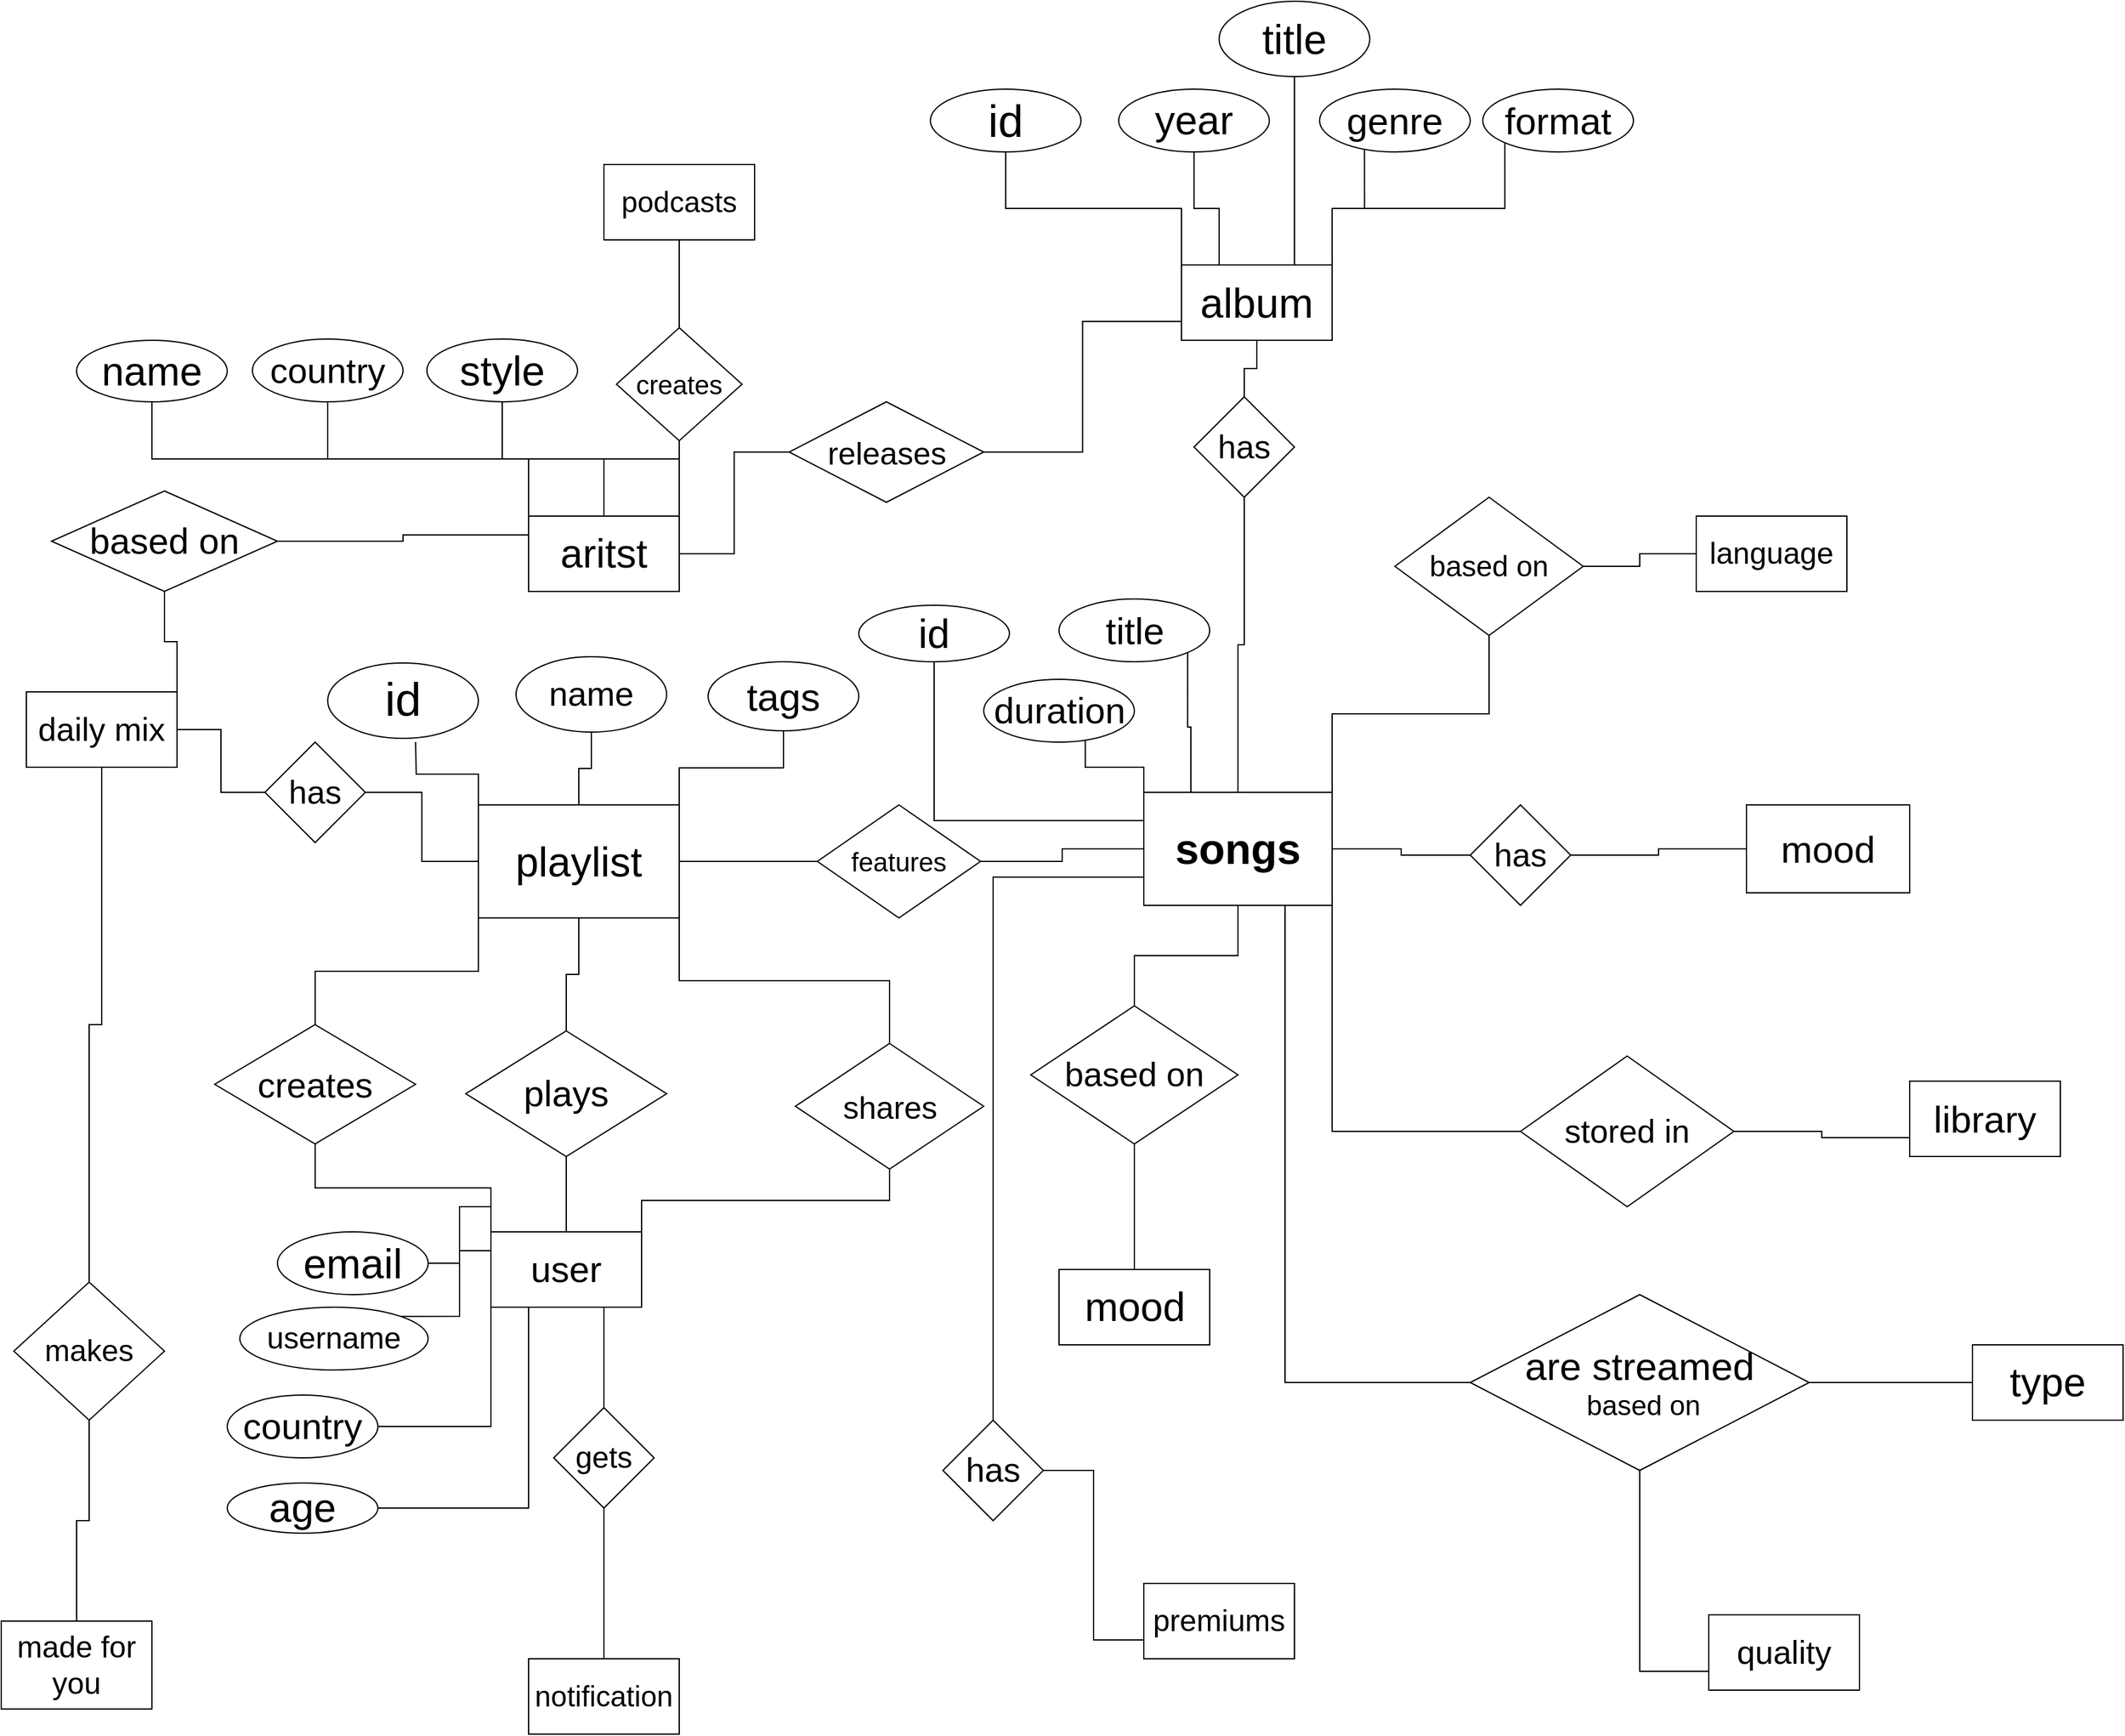 <mxfile version="13.9.2" type="github">
  <diagram id="R2lEEEUBdFMjLlhIrx00" name="Page-1">
    <mxGraphModel dx="2480" dy="1480" grid="1" gridSize="10" guides="1" tooltips="1" connect="1" arrows="1" fold="1" page="1" pageScale="1" pageWidth="6000" pageHeight="4000" math="0" shadow="0" extFonts="Permanent Marker^https://fonts.googleapis.com/css?family=Permanent+Marker">
      <root>
        <mxCell id="0" />
        <mxCell id="1" parent="0" />
        <mxCell id="SyLdga9zzhKKT4LGNAI1-30" style="edgeStyle=orthogonalEdgeStyle;rounded=0;orthogonalLoop=1;jettySize=auto;html=1;exitX=0.5;exitY=1;exitDx=0;exitDy=0;startArrow=none;startFill=0;endArrow=none;endFill=0;" parent="1" source="SyLdga9zzhKKT4LGNAI1-2" target="SyLdga9zzhKKT4LGNAI1-29" edge="1">
          <mxGeometry relative="1" as="geometry" />
        </mxCell>
        <mxCell id="4Y3qUlOxQgTK4bfvegNu-29" style="edgeStyle=orthogonalEdgeStyle;rounded=0;orthogonalLoop=1;jettySize=auto;html=1;exitX=0;exitY=0;exitDx=0;exitDy=0;entryX=0.5;entryY=1;entryDx=0;entryDy=0;endArrow=none;endFill=0;" edge="1" parent="1" source="SyLdga9zzhKKT4LGNAI1-2" target="4Y3qUlOxQgTK4bfvegNu-27">
          <mxGeometry relative="1" as="geometry" />
        </mxCell>
        <mxCell id="4Y3qUlOxQgTK4bfvegNu-30" style="edgeStyle=orthogonalEdgeStyle;rounded=0;orthogonalLoop=1;jettySize=auto;html=1;exitX=0.25;exitY=0;exitDx=0;exitDy=0;entryX=0.5;entryY=1;entryDx=0;entryDy=0;endArrow=none;endFill=0;" edge="1" parent="1" source="SyLdga9zzhKKT4LGNAI1-2" target="4Y3qUlOxQgTK4bfvegNu-26">
          <mxGeometry relative="1" as="geometry" />
        </mxCell>
        <mxCell id="4Y3qUlOxQgTK4bfvegNu-32" style="edgeStyle=orthogonalEdgeStyle;rounded=0;orthogonalLoop=1;jettySize=auto;html=1;exitX=0.75;exitY=0;exitDx=0;exitDy=0;entryX=0.5;entryY=1;entryDx=0;entryDy=0;endArrow=none;endFill=0;" edge="1" parent="1" source="SyLdga9zzhKKT4LGNAI1-2" target="4Y3qUlOxQgTK4bfvegNu-23">
          <mxGeometry relative="1" as="geometry" />
        </mxCell>
        <mxCell id="4Y3qUlOxQgTK4bfvegNu-33" style="edgeStyle=orthogonalEdgeStyle;rounded=0;orthogonalLoop=1;jettySize=auto;html=1;exitX=1;exitY=0;exitDx=0;exitDy=0;entryX=0.298;entryY=0.886;entryDx=0;entryDy=0;entryPerimeter=0;endArrow=none;endFill=0;" edge="1" parent="1" source="SyLdga9zzhKKT4LGNAI1-2" target="4Y3qUlOxQgTK4bfvegNu-25">
          <mxGeometry relative="1" as="geometry" />
        </mxCell>
        <mxCell id="4Y3qUlOxQgTK4bfvegNu-34" style="edgeStyle=orthogonalEdgeStyle;rounded=0;orthogonalLoop=1;jettySize=auto;html=1;exitX=1;exitY=0;exitDx=0;exitDy=0;entryX=0;entryY=1;entryDx=0;entryDy=0;endArrow=none;endFill=0;" edge="1" parent="1" source="SyLdga9zzhKKT4LGNAI1-2" target="4Y3qUlOxQgTK4bfvegNu-24">
          <mxGeometry relative="1" as="geometry" />
        </mxCell>
        <mxCell id="SyLdga9zzhKKT4LGNAI1-2" value="&lt;font style=&quot;font-size: 33px&quot;&gt;album&lt;/font&gt;" style="rounded=0;whiteSpace=wrap;html=1;" parent="1" vertex="1">
          <mxGeometry x="1060" y="230" width="120" height="60" as="geometry" />
        </mxCell>
        <mxCell id="SyLdga9zzhKKT4LGNAI1-42" style="edgeStyle=orthogonalEdgeStyle;rounded=0;orthogonalLoop=1;jettySize=auto;html=1;exitX=1;exitY=0;exitDx=0;exitDy=0;startArrow=none;startFill=0;endArrow=none;endFill=0;" parent="1" source="SyLdga9zzhKKT4LGNAI1-3" target="SyLdga9zzhKKT4LGNAI1-41" edge="1">
          <mxGeometry relative="1" as="geometry" />
        </mxCell>
        <mxCell id="SyLdga9zzhKKT4LGNAI1-3" value="&lt;font style=&quot;font-size: 26px&quot;&gt;daily mix&lt;br&gt;&lt;/font&gt;" style="rounded=0;whiteSpace=wrap;html=1;" parent="1" vertex="1">
          <mxGeometry x="140" y="570" width="120" height="60" as="geometry" />
        </mxCell>
        <mxCell id="SyLdga9zzhKKT4LGNAI1-50" style="edgeStyle=orthogonalEdgeStyle;rounded=0;orthogonalLoop=1;jettySize=auto;html=1;exitX=0.5;exitY=0;exitDx=0;exitDy=0;entryX=0.5;entryY=1;entryDx=0;entryDy=0;startArrow=none;startFill=0;endArrow=none;endFill=0;" parent="1" source="SyLdga9zzhKKT4LGNAI1-4" target="SyLdga9zzhKKT4LGNAI1-48" edge="1">
          <mxGeometry relative="1" as="geometry" />
        </mxCell>
        <mxCell id="SyLdga9zzhKKT4LGNAI1-51" style="edgeStyle=orthogonalEdgeStyle;rounded=0;orthogonalLoop=1;jettySize=auto;html=1;exitX=0;exitY=0;exitDx=0;exitDy=0;entryX=0.5;entryY=1;entryDx=0;entryDy=0;startArrow=none;startFill=0;endArrow=none;endFill=0;" parent="1" source="SyLdga9zzhKKT4LGNAI1-4" target="SyLdga9zzhKKT4LGNAI1-47" edge="1">
          <mxGeometry relative="1" as="geometry" />
        </mxCell>
        <mxCell id="SyLdga9zzhKKT4LGNAI1-52" style="edgeStyle=orthogonalEdgeStyle;rounded=0;orthogonalLoop=1;jettySize=auto;html=1;exitX=1;exitY=0;exitDx=0;exitDy=0;startArrow=none;startFill=0;endArrow=none;endFill=0;" parent="1" source="SyLdga9zzhKKT4LGNAI1-4" target="SyLdga9zzhKKT4LGNAI1-49" edge="1">
          <mxGeometry relative="1" as="geometry" />
        </mxCell>
        <mxCell id="SyLdga9zzhKKT4LGNAI1-72" style="edgeStyle=orthogonalEdgeStyle;rounded=0;orthogonalLoop=1;jettySize=auto;html=1;exitX=0.75;exitY=1;exitDx=0;exitDy=0;entryX=0.5;entryY=0;entryDx=0;entryDy=0;startArrow=none;startFill=0;endArrow=none;endFill=0;" parent="1" source="SyLdga9zzhKKT4LGNAI1-4" target="SyLdga9zzhKKT4LGNAI1-71" edge="1">
          <mxGeometry relative="1" as="geometry" />
        </mxCell>
        <mxCell id="4Y3qUlOxQgTK4bfvegNu-2" style="edgeStyle=orthogonalEdgeStyle;rounded=0;orthogonalLoop=1;jettySize=auto;html=1;exitX=0;exitY=0;exitDx=0;exitDy=0;entryX=1;entryY=0.5;entryDx=0;entryDy=0;endArrow=none;endFill=0;" edge="1" parent="1" source="SyLdga9zzhKKT4LGNAI1-4" target="4Y3qUlOxQgTK4bfvegNu-1">
          <mxGeometry relative="1" as="geometry" />
        </mxCell>
        <mxCell id="4Y3qUlOxQgTK4bfvegNu-4" style="edgeStyle=orthogonalEdgeStyle;rounded=0;orthogonalLoop=1;jettySize=auto;html=1;exitX=0;exitY=0.25;exitDx=0;exitDy=0;entryX=1;entryY=0;entryDx=0;entryDy=0;endArrow=none;endFill=0;" edge="1" parent="1" source="SyLdga9zzhKKT4LGNAI1-4" target="4Y3qUlOxQgTK4bfvegNu-3">
          <mxGeometry relative="1" as="geometry" />
        </mxCell>
        <mxCell id="4Y3qUlOxQgTK4bfvegNu-6" style="edgeStyle=orthogonalEdgeStyle;rounded=0;orthogonalLoop=1;jettySize=auto;html=1;exitX=0;exitY=1;exitDx=0;exitDy=0;entryX=1;entryY=0.5;entryDx=0;entryDy=0;endArrow=none;endFill=0;" edge="1" parent="1" source="SyLdga9zzhKKT4LGNAI1-4" target="4Y3qUlOxQgTK4bfvegNu-5">
          <mxGeometry relative="1" as="geometry" />
        </mxCell>
        <mxCell id="4Y3qUlOxQgTK4bfvegNu-8" style="edgeStyle=orthogonalEdgeStyle;rounded=0;orthogonalLoop=1;jettySize=auto;html=1;exitX=0.25;exitY=1;exitDx=0;exitDy=0;entryX=1;entryY=0.5;entryDx=0;entryDy=0;endArrow=none;endFill=0;" edge="1" parent="1" source="SyLdga9zzhKKT4LGNAI1-4" target="4Y3qUlOxQgTK4bfvegNu-7">
          <mxGeometry relative="1" as="geometry" />
        </mxCell>
        <mxCell id="SyLdga9zzhKKT4LGNAI1-4" value="&lt;font style=&quot;font-size: 29px&quot;&gt;user&lt;/font&gt;" style="rounded=0;whiteSpace=wrap;html=1;" parent="1" vertex="1">
          <mxGeometry x="510" y="1000" width="120" height="60" as="geometry" />
        </mxCell>
        <mxCell id="SyLdga9zzhKKT4LGNAI1-5" value="&lt;font style=&quot;font-size: 26px&quot;&gt;quality&lt;/font&gt;" style="rounded=0;whiteSpace=wrap;html=1;" parent="1" vertex="1">
          <mxGeometry x="1480" y="1305" width="120" height="60" as="geometry" />
        </mxCell>
        <mxCell id="SyLdga9zzhKKT4LGNAI1-6" value="&lt;font style=&quot;font-size: 24px&quot;&gt;premiums&lt;/font&gt;" style="rounded=0;whiteSpace=wrap;html=1;" parent="1" vertex="1">
          <mxGeometry x="1030" y="1280" width="120" height="60" as="geometry" />
        </mxCell>
        <mxCell id="4Y3qUlOxQgTK4bfvegNu-44" style="edgeStyle=orthogonalEdgeStyle;rounded=0;orthogonalLoop=1;jettySize=auto;html=1;exitX=0.5;exitY=0;exitDx=0;exitDy=0;entryX=0.5;entryY=1;entryDx=0;entryDy=0;endArrow=none;endFill=0;" edge="1" parent="1" source="SyLdga9zzhKKT4LGNAI1-7" target="SyLdga9zzhKKT4LGNAI1-44">
          <mxGeometry relative="1" as="geometry" />
        </mxCell>
        <mxCell id="SyLdga9zzhKKT4LGNAI1-7" value="&lt;font style=&quot;font-size: 24px&quot;&gt;made for you&lt;br&gt;&lt;/font&gt;" style="rounded=0;whiteSpace=wrap;html=1;" parent="1" vertex="1">
          <mxGeometry x="120" y="1310" width="120" height="70" as="geometry" />
        </mxCell>
        <mxCell id="SyLdga9zzhKKT4LGNAI1-8" value="&lt;font style=&quot;font-size: 30px&quot;&gt;library&lt;/font&gt;" style="rounded=0;whiteSpace=wrap;html=1;" parent="1" vertex="1">
          <mxGeometry x="1640" y="880" width="120" height="60" as="geometry" />
        </mxCell>
        <mxCell id="SyLdga9zzhKKT4LGNAI1-9" value="&lt;font style=&quot;font-size: 32px&quot;&gt;mood&lt;/font&gt;" style="rounded=0;whiteSpace=wrap;html=1;" parent="1" vertex="1">
          <mxGeometry x="962.5" y="1030" width="120" height="60" as="geometry" />
        </mxCell>
        <mxCell id="SyLdga9zzhKKT4LGNAI1-20" style="edgeStyle=orthogonalEdgeStyle;rounded=0;orthogonalLoop=1;jettySize=auto;html=1;exitX=1;exitY=0.5;exitDx=0;exitDy=0;entryX=0;entryY=0.5;entryDx=0;entryDy=0;startArrow=none;startFill=0;endArrow=none;endFill=0;" parent="1" source="SyLdga9zzhKKT4LGNAI1-10" target="SyLdga9zzhKKT4LGNAI1-19" edge="1">
          <mxGeometry relative="1" as="geometry" />
        </mxCell>
        <mxCell id="SyLdga9zzhKKT4LGNAI1-23" style="edgeStyle=orthogonalEdgeStyle;rounded=0;orthogonalLoop=1;jettySize=auto;html=1;exitX=0;exitY=0.5;exitDx=0;exitDy=0;entryX=1;entryY=0.5;entryDx=0;entryDy=0;startArrow=none;startFill=0;endArrow=none;endFill=0;" parent="1" source="SyLdga9zzhKKT4LGNAI1-10" target="SyLdga9zzhKKT4LGNAI1-22" edge="1">
          <mxGeometry relative="1" as="geometry" />
        </mxCell>
        <mxCell id="SyLdga9zzhKKT4LGNAI1-34" style="edgeStyle=orthogonalEdgeStyle;rounded=0;orthogonalLoop=1;jettySize=auto;html=1;exitX=0.5;exitY=1;exitDx=0;exitDy=0;entryX=0.5;entryY=0;entryDx=0;entryDy=0;startArrow=none;startFill=0;endArrow=none;endFill=0;" parent="1" source="SyLdga9zzhKKT4LGNAI1-10" target="SyLdga9zzhKKT4LGNAI1-32" edge="1">
          <mxGeometry relative="1" as="geometry" />
        </mxCell>
        <mxCell id="SyLdga9zzhKKT4LGNAI1-58" style="edgeStyle=orthogonalEdgeStyle;rounded=0;orthogonalLoop=1;jettySize=auto;html=1;exitX=1;exitY=0;exitDx=0;exitDy=0;entryX=0.5;entryY=1;entryDx=0;entryDy=0;startArrow=none;startFill=0;endArrow=none;endFill=0;" parent="1" source="SyLdga9zzhKKT4LGNAI1-10" target="SyLdga9zzhKKT4LGNAI1-57" edge="1">
          <mxGeometry relative="1" as="geometry" />
        </mxCell>
        <mxCell id="SyLdga9zzhKKT4LGNAI1-62" style="edgeStyle=orthogonalEdgeStyle;rounded=0;orthogonalLoop=1;jettySize=auto;html=1;exitX=1;exitY=1;exitDx=0;exitDy=0;entryX=0;entryY=0.5;entryDx=0;entryDy=0;startArrow=none;startFill=0;endArrow=none;endFill=0;" parent="1" source="SyLdga9zzhKKT4LGNAI1-10" target="SyLdga9zzhKKT4LGNAI1-60" edge="1">
          <mxGeometry relative="1" as="geometry" />
        </mxCell>
        <mxCell id="SyLdga9zzhKKT4LGNAI1-66" style="edgeStyle=orthogonalEdgeStyle;rounded=0;orthogonalLoop=1;jettySize=auto;html=1;exitX=0;exitY=0.75;exitDx=0;exitDy=0;entryX=0.5;entryY=0;entryDx=0;entryDy=0;startArrow=none;startFill=0;endArrow=none;endFill=0;" parent="1" source="SyLdga9zzhKKT4LGNAI1-10" target="SyLdga9zzhKKT4LGNAI1-65" edge="1">
          <mxGeometry relative="1" as="geometry" />
        </mxCell>
        <mxCell id="SyLdga9zzhKKT4LGNAI1-69" style="edgeStyle=orthogonalEdgeStyle;rounded=0;orthogonalLoop=1;jettySize=auto;html=1;exitX=0.75;exitY=1;exitDx=0;exitDy=0;entryX=0;entryY=0.5;entryDx=0;entryDy=0;startArrow=none;startFill=0;endArrow=none;endFill=0;" parent="1" source="SyLdga9zzhKKT4LGNAI1-10" target="SyLdga9zzhKKT4LGNAI1-68" edge="1">
          <mxGeometry relative="1" as="geometry" />
        </mxCell>
        <mxCell id="4Y3qUlOxQgTK4bfvegNu-40" style="edgeStyle=orthogonalEdgeStyle;rounded=0;orthogonalLoop=1;jettySize=auto;html=1;exitX=0;exitY=0.25;exitDx=0;exitDy=0;entryX=0.5;entryY=1;entryDx=0;entryDy=0;endArrow=none;endFill=0;" edge="1" parent="1" source="SyLdga9zzhKKT4LGNAI1-10" target="4Y3qUlOxQgTK4bfvegNu-37">
          <mxGeometry relative="1" as="geometry" />
        </mxCell>
        <mxCell id="4Y3qUlOxQgTK4bfvegNu-41" style="edgeStyle=orthogonalEdgeStyle;rounded=0;orthogonalLoop=1;jettySize=auto;html=1;exitX=0;exitY=0;exitDx=0;exitDy=0;entryX=0.674;entryY=0.914;entryDx=0;entryDy=0;entryPerimeter=0;endArrow=none;endFill=0;" edge="1" parent="1" source="SyLdga9zzhKKT4LGNAI1-10" target="4Y3qUlOxQgTK4bfvegNu-38">
          <mxGeometry relative="1" as="geometry" />
        </mxCell>
        <mxCell id="4Y3qUlOxQgTK4bfvegNu-42" style="edgeStyle=orthogonalEdgeStyle;rounded=0;orthogonalLoop=1;jettySize=auto;html=1;exitX=0.25;exitY=0;exitDx=0;exitDy=0;entryX=1;entryY=1;entryDx=0;entryDy=0;endArrow=none;endFill=0;" edge="1" parent="1" source="SyLdga9zzhKKT4LGNAI1-10" target="4Y3qUlOxQgTK4bfvegNu-39">
          <mxGeometry relative="1" as="geometry" />
        </mxCell>
        <mxCell id="SyLdga9zzhKKT4LGNAI1-10" value="&lt;b&gt;&lt;font style=&quot;font-size: 34px&quot;&gt;songs&lt;/font&gt;&lt;/b&gt;" style="rounded=0;whiteSpace=wrap;html=1;" parent="1" vertex="1">
          <mxGeometry x="1030" y="650" width="150" height="90" as="geometry" />
        </mxCell>
        <mxCell id="SyLdga9zzhKKT4LGNAI1-11" value="&lt;font style=&quot;font-size: 30px&quot;&gt;mood&lt;/font&gt;" style="rounded=0;whiteSpace=wrap;html=1;" parent="1" vertex="1">
          <mxGeometry x="1510" y="660" width="130" height="70" as="geometry" />
        </mxCell>
        <mxCell id="SyLdga9zzhKKT4LGNAI1-39" style="edgeStyle=orthogonalEdgeStyle;rounded=0;orthogonalLoop=1;jettySize=auto;html=1;exitX=0;exitY=0.5;exitDx=0;exitDy=0;startArrow=none;startFill=0;endArrow=none;endFill=0;" parent="1" source="SyLdga9zzhKKT4LGNAI1-12" target="SyLdga9zzhKKT4LGNAI1-38" edge="1">
          <mxGeometry relative="1" as="geometry" />
        </mxCell>
        <mxCell id="4Y3qUlOxQgTK4bfvegNu-13" style="edgeStyle=orthogonalEdgeStyle;rounded=0;orthogonalLoop=1;jettySize=auto;html=1;exitX=1;exitY=0;exitDx=0;exitDy=0;entryX=0.5;entryY=1;entryDx=0;entryDy=0;endArrow=none;endFill=0;" edge="1" parent="1" source="SyLdga9zzhKKT4LGNAI1-12" target="4Y3qUlOxQgTK4bfvegNu-11">
          <mxGeometry relative="1" as="geometry" />
        </mxCell>
        <mxCell id="4Y3qUlOxQgTK4bfvegNu-14" style="edgeStyle=orthogonalEdgeStyle;rounded=0;orthogonalLoop=1;jettySize=auto;html=1;exitX=0.5;exitY=0;exitDx=0;exitDy=0;entryX=0.5;entryY=1;entryDx=0;entryDy=0;endArrow=none;endFill=0;" edge="1" parent="1" source="SyLdga9zzhKKT4LGNAI1-12" target="4Y3qUlOxQgTK4bfvegNu-10">
          <mxGeometry relative="1" as="geometry" />
        </mxCell>
        <mxCell id="4Y3qUlOxQgTK4bfvegNu-15" style="edgeStyle=orthogonalEdgeStyle;rounded=0;orthogonalLoop=1;jettySize=auto;html=1;exitX=0;exitY=0;exitDx=0;exitDy=0;endArrow=none;endFill=0;" edge="1" parent="1" source="SyLdga9zzhKKT4LGNAI1-12">
          <mxGeometry relative="1" as="geometry">
            <mxPoint x="450" y="610" as="targetPoint" />
          </mxGeometry>
        </mxCell>
        <mxCell id="SyLdga9zzhKKT4LGNAI1-12" value="&lt;font style=&quot;font-size: 33px&quot;&gt;playlist&lt;/font&gt;" style="rounded=0;whiteSpace=wrap;html=1;" parent="1" vertex="1">
          <mxGeometry x="500" y="660" width="160" height="90" as="geometry" />
        </mxCell>
        <mxCell id="SyLdga9zzhKKT4LGNAI1-13" value="&lt;font style=&quot;font-size: 24px&quot;&gt;language&lt;/font&gt;" style="rounded=0;whiteSpace=wrap;html=1;" parent="1" vertex="1">
          <mxGeometry x="1470" y="430" width="120" height="60" as="geometry" />
        </mxCell>
        <mxCell id="SyLdga9zzhKKT4LGNAI1-14" value="&lt;font style=&quot;font-size: 23px&quot;&gt;notification&lt;/font&gt;" style="rounded=0;whiteSpace=wrap;html=1;" parent="1" vertex="1">
          <mxGeometry x="540" y="1340" width="120" height="60" as="geometry" />
        </mxCell>
        <mxCell id="SyLdga9zzhKKT4LGNAI1-26" style="edgeStyle=orthogonalEdgeStyle;rounded=0;orthogonalLoop=1;jettySize=auto;html=1;exitX=1;exitY=0.5;exitDx=0;exitDy=0;entryX=0;entryY=0.5;entryDx=0;entryDy=0;startArrow=none;startFill=0;endArrow=none;endFill=0;" parent="1" source="SyLdga9zzhKKT4LGNAI1-15" target="SyLdga9zzhKKT4LGNAI1-25" edge="1">
          <mxGeometry relative="1" as="geometry" />
        </mxCell>
        <mxCell id="4Y3qUlOxQgTK4bfvegNu-16" style="edgeStyle=orthogonalEdgeStyle;rounded=0;orthogonalLoop=1;jettySize=auto;html=1;exitX=1;exitY=0;exitDx=0;exitDy=0;entryX=0.5;entryY=1;entryDx=0;entryDy=0;endArrow=none;endFill=0;" edge="1" parent="1" source="SyLdga9zzhKKT4LGNAI1-15" target="SyLdga9zzhKKT4LGNAI1-78">
          <mxGeometry relative="1" as="geometry" />
        </mxCell>
        <mxCell id="4Y3qUlOxQgTK4bfvegNu-20" style="edgeStyle=orthogonalEdgeStyle;rounded=0;orthogonalLoop=1;jettySize=auto;html=1;exitX=1;exitY=0;exitDx=0;exitDy=0;entryX=0.5;entryY=1;entryDx=0;entryDy=0;endArrow=none;endFill=0;" edge="1" parent="1" source="SyLdga9zzhKKT4LGNAI1-15" target="4Y3qUlOxQgTK4bfvegNu-17">
          <mxGeometry relative="1" as="geometry" />
        </mxCell>
        <mxCell id="4Y3qUlOxQgTK4bfvegNu-21" style="edgeStyle=orthogonalEdgeStyle;rounded=0;orthogonalLoop=1;jettySize=auto;html=1;exitX=0.5;exitY=0;exitDx=0;exitDy=0;entryX=0.5;entryY=1;entryDx=0;entryDy=0;endArrow=none;endFill=0;" edge="1" parent="1" source="SyLdga9zzhKKT4LGNAI1-15" target="4Y3qUlOxQgTK4bfvegNu-18">
          <mxGeometry relative="1" as="geometry" />
        </mxCell>
        <mxCell id="4Y3qUlOxQgTK4bfvegNu-22" style="edgeStyle=orthogonalEdgeStyle;rounded=0;orthogonalLoop=1;jettySize=auto;html=1;exitX=0;exitY=0;exitDx=0;exitDy=0;entryX=0.5;entryY=1;entryDx=0;entryDy=0;endArrow=none;endFill=0;" edge="1" parent="1" source="SyLdga9zzhKKT4LGNAI1-15" target="4Y3qUlOxQgTK4bfvegNu-19">
          <mxGeometry relative="1" as="geometry" />
        </mxCell>
        <mxCell id="SyLdga9zzhKKT4LGNAI1-15" value="&lt;font style=&quot;font-size: 32px&quot;&gt;aritst&lt;/font&gt;" style="rounded=0;whiteSpace=wrap;html=1;" parent="1" vertex="1">
          <mxGeometry x="540" y="430" width="120" height="60" as="geometry" />
        </mxCell>
        <mxCell id="SyLdga9zzhKKT4LGNAI1-16" value="&lt;font style=&quot;font-size: 32px&quot;&gt;type&lt;/font&gt;" style="rounded=0;whiteSpace=wrap;html=1;" parent="1" vertex="1">
          <mxGeometry x="1690" y="1090" width="120" height="60" as="geometry" />
        </mxCell>
        <mxCell id="SyLdga9zzhKKT4LGNAI1-18" value="&lt;font style=&quot;font-size: 23px&quot;&gt;podcasts&lt;/font&gt;" style="rounded=0;whiteSpace=wrap;html=1;" parent="1" vertex="1">
          <mxGeometry x="600" y="150" width="120" height="60" as="geometry" />
        </mxCell>
        <mxCell id="SyLdga9zzhKKT4LGNAI1-21" style="edgeStyle=orthogonalEdgeStyle;rounded=0;orthogonalLoop=1;jettySize=auto;html=1;exitX=1;exitY=0.5;exitDx=0;exitDy=0;startArrow=none;startFill=0;endArrow=none;endFill=0;" parent="1" source="SyLdga9zzhKKT4LGNAI1-19" target="SyLdga9zzhKKT4LGNAI1-11" edge="1">
          <mxGeometry relative="1" as="geometry" />
        </mxCell>
        <mxCell id="SyLdga9zzhKKT4LGNAI1-19" value="&lt;font style=&quot;font-size: 26px&quot;&gt;has&lt;/font&gt;" style="rhombus;whiteSpace=wrap;html=1;" parent="1" vertex="1">
          <mxGeometry x="1290" y="660" width="80" height="80" as="geometry" />
        </mxCell>
        <mxCell id="SyLdga9zzhKKT4LGNAI1-24" style="edgeStyle=orthogonalEdgeStyle;rounded=0;orthogonalLoop=1;jettySize=auto;html=1;exitX=0;exitY=0.5;exitDx=0;exitDy=0;entryX=1;entryY=0.5;entryDx=0;entryDy=0;startArrow=none;startFill=0;endArrow=none;endFill=0;" parent="1" source="SyLdga9zzhKKT4LGNAI1-22" target="SyLdga9zzhKKT4LGNAI1-12" edge="1">
          <mxGeometry relative="1" as="geometry" />
        </mxCell>
        <mxCell id="SyLdga9zzhKKT4LGNAI1-22" value="&lt;font style=&quot;font-size: 21px&quot;&gt;features&lt;/font&gt;" style="rhombus;whiteSpace=wrap;html=1;" parent="1" vertex="1">
          <mxGeometry x="770" y="660" width="130" height="90" as="geometry" />
        </mxCell>
        <mxCell id="SyLdga9zzhKKT4LGNAI1-28" style="edgeStyle=orthogonalEdgeStyle;rounded=0;orthogonalLoop=1;jettySize=auto;html=1;exitX=1;exitY=0.5;exitDx=0;exitDy=0;entryX=0;entryY=0.75;entryDx=0;entryDy=0;startArrow=none;startFill=0;endArrow=none;endFill=0;" parent="1" source="SyLdga9zzhKKT4LGNAI1-25" target="SyLdga9zzhKKT4LGNAI1-2" edge="1">
          <mxGeometry relative="1" as="geometry" />
        </mxCell>
        <mxCell id="SyLdga9zzhKKT4LGNAI1-25" value="&lt;font style=&quot;font-size: 25px&quot;&gt;releases&lt;/font&gt;" style="rhombus;whiteSpace=wrap;html=1;" parent="1" vertex="1">
          <mxGeometry x="747.5" y="339" width="155" height="80" as="geometry" />
        </mxCell>
        <mxCell id="SyLdga9zzhKKT4LGNAI1-31" style="edgeStyle=orthogonalEdgeStyle;rounded=0;orthogonalLoop=1;jettySize=auto;html=1;exitX=0.5;exitY=1;exitDx=0;exitDy=0;entryX=0.5;entryY=0;entryDx=0;entryDy=0;startArrow=none;startFill=0;endArrow=none;endFill=0;" parent="1" source="SyLdga9zzhKKT4LGNAI1-29" target="SyLdga9zzhKKT4LGNAI1-10" edge="1">
          <mxGeometry relative="1" as="geometry" />
        </mxCell>
        <mxCell id="SyLdga9zzhKKT4LGNAI1-29" value="&lt;font style=&quot;font-size: 26px&quot;&gt;has&lt;/font&gt;" style="rhombus;whiteSpace=wrap;html=1;" parent="1" vertex="1">
          <mxGeometry x="1070" y="335" width="80" height="80" as="geometry" />
        </mxCell>
        <mxCell id="SyLdga9zzhKKT4LGNAI1-35" style="edgeStyle=orthogonalEdgeStyle;rounded=0;orthogonalLoop=1;jettySize=auto;html=1;exitX=0.5;exitY=1;exitDx=0;exitDy=0;startArrow=none;startFill=0;endArrow=none;endFill=0;" parent="1" source="SyLdga9zzhKKT4LGNAI1-32" target="SyLdga9zzhKKT4LGNAI1-9" edge="1">
          <mxGeometry relative="1" as="geometry" />
        </mxCell>
        <mxCell id="SyLdga9zzhKKT4LGNAI1-32" value="&lt;font style=&quot;font-size: 27px&quot;&gt;based on&lt;br&gt;&lt;/font&gt;" style="rhombus;whiteSpace=wrap;html=1;" parent="1" vertex="1">
          <mxGeometry x="940" y="820" width="165" height="110" as="geometry" />
        </mxCell>
        <mxCell id="SyLdga9zzhKKT4LGNAI1-40" style="edgeStyle=orthogonalEdgeStyle;rounded=0;orthogonalLoop=1;jettySize=auto;html=1;exitX=0;exitY=0.5;exitDx=0;exitDy=0;entryX=1;entryY=0.5;entryDx=0;entryDy=0;startArrow=none;startFill=0;endArrow=none;endFill=0;" parent="1" source="SyLdga9zzhKKT4LGNAI1-38" target="SyLdga9zzhKKT4LGNAI1-3" edge="1">
          <mxGeometry relative="1" as="geometry" />
        </mxCell>
        <mxCell id="SyLdga9zzhKKT4LGNAI1-38" value="&lt;font style=&quot;font-size: 26px&quot;&gt;has&lt;/font&gt;" style="rhombus;whiteSpace=wrap;html=1;" parent="1" vertex="1">
          <mxGeometry x="330" y="610" width="80" height="80" as="geometry" />
        </mxCell>
        <mxCell id="SyLdga9zzhKKT4LGNAI1-43" style="edgeStyle=orthogonalEdgeStyle;rounded=0;orthogonalLoop=1;jettySize=auto;html=1;exitX=1;exitY=0.5;exitDx=0;exitDy=0;entryX=0;entryY=0.25;entryDx=0;entryDy=0;startArrow=none;startFill=0;endArrow=none;endFill=0;" parent="1" source="SyLdga9zzhKKT4LGNAI1-41" target="SyLdga9zzhKKT4LGNAI1-15" edge="1">
          <mxGeometry relative="1" as="geometry" />
        </mxCell>
        <mxCell id="SyLdga9zzhKKT4LGNAI1-41" value="&lt;font style=&quot;font-size: 29px&quot;&gt;based on&lt;br&gt;&lt;/font&gt;" style="rhombus;whiteSpace=wrap;html=1;" parent="1" vertex="1">
          <mxGeometry x="160" y="410" width="180" height="80" as="geometry" />
        </mxCell>
        <mxCell id="4Y3qUlOxQgTK4bfvegNu-45" style="edgeStyle=orthogonalEdgeStyle;rounded=0;orthogonalLoop=1;jettySize=auto;html=1;exitX=0.5;exitY=0;exitDx=0;exitDy=0;entryX=0.5;entryY=1;entryDx=0;entryDy=0;endArrow=none;endFill=0;" edge="1" parent="1" source="SyLdga9zzhKKT4LGNAI1-44" target="SyLdga9zzhKKT4LGNAI1-3">
          <mxGeometry relative="1" as="geometry" />
        </mxCell>
        <mxCell id="SyLdga9zzhKKT4LGNAI1-44" value="&lt;font style=&quot;font-size: 24px&quot;&gt;makes&lt;/font&gt;" style="rhombus;whiteSpace=wrap;html=1;" parent="1" vertex="1">
          <mxGeometry x="130" y="1040" width="120" height="110" as="geometry" />
        </mxCell>
        <mxCell id="SyLdga9zzhKKT4LGNAI1-53" style="edgeStyle=orthogonalEdgeStyle;rounded=0;orthogonalLoop=1;jettySize=auto;html=1;exitX=0.5;exitY=0;exitDx=0;exitDy=0;entryX=0;entryY=1;entryDx=0;entryDy=0;startArrow=none;startFill=0;endArrow=none;endFill=0;" parent="1" source="SyLdga9zzhKKT4LGNAI1-47" target="SyLdga9zzhKKT4LGNAI1-12" edge="1">
          <mxGeometry relative="1" as="geometry" />
        </mxCell>
        <mxCell id="SyLdga9zzhKKT4LGNAI1-47" value="&lt;font style=&quot;font-size: 28px&quot;&gt;creates&lt;/font&gt;" style="rhombus;whiteSpace=wrap;html=1;" parent="1" vertex="1">
          <mxGeometry x="290" y="835" width="160" height="95" as="geometry" />
        </mxCell>
        <mxCell id="SyLdga9zzhKKT4LGNAI1-55" style="edgeStyle=orthogonalEdgeStyle;rounded=0;orthogonalLoop=1;jettySize=auto;html=1;exitX=0.5;exitY=0;exitDx=0;exitDy=0;entryX=0.5;entryY=1;entryDx=0;entryDy=0;startArrow=none;startFill=0;endArrow=none;endFill=0;" parent="1" source="SyLdga9zzhKKT4LGNAI1-48" target="SyLdga9zzhKKT4LGNAI1-12" edge="1">
          <mxGeometry relative="1" as="geometry" />
        </mxCell>
        <mxCell id="SyLdga9zzhKKT4LGNAI1-48" value="&lt;font style=&quot;font-size: 29px&quot;&gt;plays&lt;/font&gt;" style="rhombus;whiteSpace=wrap;html=1;" parent="1" vertex="1">
          <mxGeometry x="490" y="840" width="160" height="100" as="geometry" />
        </mxCell>
        <mxCell id="SyLdga9zzhKKT4LGNAI1-56" style="edgeStyle=orthogonalEdgeStyle;rounded=0;orthogonalLoop=1;jettySize=auto;html=1;exitX=0.5;exitY=0;exitDx=0;exitDy=0;entryX=1;entryY=1;entryDx=0;entryDy=0;startArrow=none;startFill=0;endArrow=none;endFill=0;" parent="1" source="SyLdga9zzhKKT4LGNAI1-49" target="SyLdga9zzhKKT4LGNAI1-12" edge="1">
          <mxGeometry relative="1" as="geometry" />
        </mxCell>
        <mxCell id="SyLdga9zzhKKT4LGNAI1-49" value="&lt;font style=&quot;font-size: 25px&quot;&gt;shares&lt;/font&gt;" style="rhombus;whiteSpace=wrap;html=1;" parent="1" vertex="1">
          <mxGeometry x="752.5" y="850" width="150" height="100" as="geometry" />
        </mxCell>
        <mxCell id="SyLdga9zzhKKT4LGNAI1-59" style="edgeStyle=orthogonalEdgeStyle;rounded=0;orthogonalLoop=1;jettySize=auto;html=1;exitX=1;exitY=0.5;exitDx=0;exitDy=0;entryX=0;entryY=0.5;entryDx=0;entryDy=0;startArrow=none;startFill=0;endArrow=none;endFill=0;" parent="1" source="SyLdga9zzhKKT4LGNAI1-57" target="SyLdga9zzhKKT4LGNAI1-13" edge="1">
          <mxGeometry relative="1" as="geometry" />
        </mxCell>
        <mxCell id="SyLdga9zzhKKT4LGNAI1-57" value="&lt;font style=&quot;font-size: 23px&quot;&gt;based on&lt;br&gt;&lt;/font&gt;" style="rhombus;whiteSpace=wrap;html=1;" parent="1" vertex="1">
          <mxGeometry x="1230" y="415" width="150" height="110" as="geometry" />
        </mxCell>
        <mxCell id="SyLdga9zzhKKT4LGNAI1-64" style="edgeStyle=orthogonalEdgeStyle;rounded=0;orthogonalLoop=1;jettySize=auto;html=1;exitX=1;exitY=0.5;exitDx=0;exitDy=0;entryX=0;entryY=0.75;entryDx=0;entryDy=0;startArrow=none;startFill=0;endArrow=none;endFill=0;" parent="1" source="SyLdga9zzhKKT4LGNAI1-60" target="SyLdga9zzhKKT4LGNAI1-8" edge="1">
          <mxGeometry relative="1" as="geometry" />
        </mxCell>
        <mxCell id="SyLdga9zzhKKT4LGNAI1-60" value="&lt;font style=&quot;font-size: 26px&quot;&gt;stored in&lt;br&gt;&lt;/font&gt;" style="rhombus;whiteSpace=wrap;html=1;" parent="1" vertex="1">
          <mxGeometry x="1330" y="860" width="170" height="120" as="geometry" />
        </mxCell>
        <mxCell id="SyLdga9zzhKKT4LGNAI1-67" style="edgeStyle=orthogonalEdgeStyle;rounded=0;orthogonalLoop=1;jettySize=auto;html=1;entryX=0;entryY=0.75;entryDx=0;entryDy=0;startArrow=none;startFill=0;endArrow=none;endFill=0;" parent="1" source="SyLdga9zzhKKT4LGNAI1-65" target="SyLdga9zzhKKT4LGNAI1-6" edge="1">
          <mxGeometry relative="1" as="geometry" />
        </mxCell>
        <mxCell id="SyLdga9zzhKKT4LGNAI1-65" value="&lt;font style=&quot;font-size: 27px&quot;&gt;has&lt;/font&gt;" style="rhombus;whiteSpace=wrap;html=1;" parent="1" vertex="1">
          <mxGeometry x="870" y="1150" width="80" height="80" as="geometry" />
        </mxCell>
        <mxCell id="SyLdga9zzhKKT4LGNAI1-70" style="edgeStyle=orthogonalEdgeStyle;rounded=0;orthogonalLoop=1;jettySize=auto;html=1;entryX=0;entryY=0.75;entryDx=0;entryDy=0;startArrow=none;startFill=0;endArrow=none;endFill=0;" parent="1" source="SyLdga9zzhKKT4LGNAI1-68" target="SyLdga9zzhKKT4LGNAI1-5" edge="1">
          <mxGeometry relative="1" as="geometry" />
        </mxCell>
        <mxCell id="SyLdga9zzhKKT4LGNAI1-77" style="edgeStyle=orthogonalEdgeStyle;rounded=0;orthogonalLoop=1;jettySize=auto;html=1;exitX=1;exitY=0.5;exitDx=0;exitDy=0;entryX=0;entryY=0.5;entryDx=0;entryDy=0;startArrow=none;startFill=0;endArrow=none;endFill=0;" parent="1" source="SyLdga9zzhKKT4LGNAI1-68" target="SyLdga9zzhKKT4LGNAI1-16" edge="1">
          <mxGeometry relative="1" as="geometry" />
        </mxCell>
        <mxCell id="SyLdga9zzhKKT4LGNAI1-68" value="&lt;font style=&quot;font-size: 31px&quot;&gt;are streamed&lt;br&gt;&lt;/font&gt;&lt;font style=&quot;font-size: 22px&quot;&gt;&amp;nbsp;based on&lt;/font&gt;" style="rhombus;whiteSpace=wrap;html=1;" parent="1" vertex="1">
          <mxGeometry x="1290" y="1050" width="270" height="140" as="geometry" />
        </mxCell>
        <mxCell id="SyLdga9zzhKKT4LGNAI1-73" style="edgeStyle=orthogonalEdgeStyle;rounded=0;orthogonalLoop=1;jettySize=auto;html=1;exitX=0.5;exitY=1;exitDx=0;exitDy=0;entryX=0.5;entryY=0;entryDx=0;entryDy=0;startArrow=none;startFill=0;endArrow=none;endFill=0;" parent="1" source="SyLdga9zzhKKT4LGNAI1-71" target="SyLdga9zzhKKT4LGNAI1-14" edge="1">
          <mxGeometry relative="1" as="geometry" />
        </mxCell>
        <mxCell id="SyLdga9zzhKKT4LGNAI1-71" value="&lt;font style=&quot;font-size: 24px&quot;&gt;gets&lt;/font&gt;" style="rhombus;whiteSpace=wrap;html=1;" parent="1" vertex="1">
          <mxGeometry x="560" y="1140" width="80" height="80" as="geometry" />
        </mxCell>
        <mxCell id="SyLdga9zzhKKT4LGNAI1-80" style="edgeStyle=orthogonalEdgeStyle;rounded=0;orthogonalLoop=1;jettySize=auto;html=1;exitX=0.5;exitY=0;exitDx=0;exitDy=0;entryX=0.5;entryY=1;entryDx=0;entryDy=0;startArrow=none;startFill=0;endArrow=none;endFill=0;" parent="1" source="SyLdga9zzhKKT4LGNAI1-78" target="SyLdga9zzhKKT4LGNAI1-18" edge="1">
          <mxGeometry relative="1" as="geometry" />
        </mxCell>
        <mxCell id="SyLdga9zzhKKT4LGNAI1-78" value="&lt;font style=&quot;font-size: 21px&quot;&gt;creates&lt;/font&gt;" style="rhombus;whiteSpace=wrap;html=1;" parent="1" vertex="1">
          <mxGeometry x="610" y="280" width="100" height="90" as="geometry" />
        </mxCell>
        <mxCell id="4Y3qUlOxQgTK4bfvegNu-1" value="&lt;font style=&quot;font-size: 33px&quot;&gt;email&lt;/font&gt;" style="ellipse;whiteSpace=wrap;html=1;" vertex="1" parent="1">
          <mxGeometry x="340" y="1000" width="120" height="50" as="geometry" />
        </mxCell>
        <mxCell id="4Y3qUlOxQgTK4bfvegNu-3" value="&lt;font style=&quot;font-size: 24px&quot;&gt;username&lt;/font&gt;" style="ellipse;whiteSpace=wrap;html=1;" vertex="1" parent="1">
          <mxGeometry x="310" y="1060" width="150" height="50" as="geometry" />
        </mxCell>
        <mxCell id="4Y3qUlOxQgTK4bfvegNu-5" value="&lt;font style=&quot;font-size: 29px&quot;&gt;country&lt;/font&gt;" style="ellipse;whiteSpace=wrap;html=1;" vertex="1" parent="1">
          <mxGeometry x="300" y="1130" width="120" height="50" as="geometry" />
        </mxCell>
        <mxCell id="4Y3qUlOxQgTK4bfvegNu-7" value="&lt;font style=&quot;font-size: 32px&quot;&gt;age&lt;/font&gt;" style="ellipse;whiteSpace=wrap;html=1;" vertex="1" parent="1">
          <mxGeometry x="300" y="1200" width="120" height="40" as="geometry" />
        </mxCell>
        <mxCell id="4Y3qUlOxQgTK4bfvegNu-9" value="&lt;font style=&quot;font-size: 37px&quot;&gt;id&lt;/font&gt;" style="ellipse;whiteSpace=wrap;html=1;" vertex="1" parent="1">
          <mxGeometry x="380" y="547" width="120" height="60" as="geometry" />
        </mxCell>
        <mxCell id="4Y3qUlOxQgTK4bfvegNu-10" value="&lt;font style=&quot;font-size: 27px&quot;&gt;name&lt;/font&gt;" style="ellipse;whiteSpace=wrap;html=1;" vertex="1" parent="1">
          <mxGeometry x="530" y="542" width="120" height="60" as="geometry" />
        </mxCell>
        <mxCell id="4Y3qUlOxQgTK4bfvegNu-11" value="&lt;font style=&quot;font-size: 31px&quot;&gt;tags&lt;/font&gt;" style="ellipse;whiteSpace=wrap;html=1;" vertex="1" parent="1">
          <mxGeometry x="683" y="546" width="120" height="55" as="geometry" />
        </mxCell>
        <mxCell id="4Y3qUlOxQgTK4bfvegNu-17" value="&lt;font style=&quot;font-size: 33px&quot;&gt;style&lt;/font&gt;" style="ellipse;whiteSpace=wrap;html=1;" vertex="1" parent="1">
          <mxGeometry x="459" y="289" width="120" height="50" as="geometry" />
        </mxCell>
        <mxCell id="4Y3qUlOxQgTK4bfvegNu-18" value="&lt;font style=&quot;font-size: 28px&quot;&gt;country&lt;/font&gt;" style="ellipse;whiteSpace=wrap;html=1;" vertex="1" parent="1">
          <mxGeometry x="320" y="289" width="120" height="50" as="geometry" />
        </mxCell>
        <mxCell id="4Y3qUlOxQgTK4bfvegNu-19" value="&lt;font style=&quot;font-size: 32px&quot;&gt;name&lt;/font&gt;" style="ellipse;whiteSpace=wrap;html=1;" vertex="1" parent="1">
          <mxGeometry x="180" y="290" width="120" height="49" as="geometry" />
        </mxCell>
        <mxCell id="4Y3qUlOxQgTK4bfvegNu-23" value="&lt;font style=&quot;font-size: 33px&quot;&gt;title&lt;/font&gt;" style="ellipse;whiteSpace=wrap;html=1;" vertex="1" parent="1">
          <mxGeometry x="1090" y="20" width="120" height="60" as="geometry" />
        </mxCell>
        <mxCell id="4Y3qUlOxQgTK4bfvegNu-24" value="&lt;font style=&quot;font-size: 30px&quot;&gt;format&lt;/font&gt;" style="ellipse;whiteSpace=wrap;html=1;" vertex="1" parent="1">
          <mxGeometry x="1300" y="90" width="120" height="50" as="geometry" />
        </mxCell>
        <mxCell id="4Y3qUlOxQgTK4bfvegNu-25" value="&lt;font style=&quot;font-size: 30px&quot;&gt;genre&lt;/font&gt;" style="ellipse;whiteSpace=wrap;html=1;" vertex="1" parent="1">
          <mxGeometry x="1170" y="90" width="120" height="50" as="geometry" />
        </mxCell>
        <mxCell id="4Y3qUlOxQgTK4bfvegNu-26" value="&lt;font style=&quot;font-size: 32px&quot;&gt;year&lt;/font&gt;" style="ellipse;whiteSpace=wrap;html=1;" vertex="1" parent="1">
          <mxGeometry x="1010" y="90" width="120" height="50" as="geometry" />
        </mxCell>
        <mxCell id="4Y3qUlOxQgTK4bfvegNu-27" value="&lt;font style=&quot;font-size: 36px&quot;&gt;id&lt;/font&gt;" style="ellipse;whiteSpace=wrap;html=1;" vertex="1" parent="1">
          <mxGeometry x="860" y="90" width="120" height="50" as="geometry" />
        </mxCell>
        <mxCell id="4Y3qUlOxQgTK4bfvegNu-37" value="&lt;font style=&quot;font-size: 32px&quot;&gt;id&lt;/font&gt;" style="ellipse;whiteSpace=wrap;html=1;" vertex="1" parent="1">
          <mxGeometry x="803" y="501" width="120" height="45" as="geometry" />
        </mxCell>
        <mxCell id="4Y3qUlOxQgTK4bfvegNu-38" value="&lt;font style=&quot;font-size: 29px&quot;&gt;duration&lt;/font&gt;" style="ellipse;whiteSpace=wrap;html=1;" vertex="1" parent="1">
          <mxGeometry x="902.5" y="560" width="120" height="50" as="geometry" />
        </mxCell>
        <mxCell id="4Y3qUlOxQgTK4bfvegNu-39" value="&lt;font style=&quot;font-size: 30px&quot;&gt;title&lt;/font&gt;" style="ellipse;whiteSpace=wrap;html=1;" vertex="1" parent="1">
          <mxGeometry x="962.5" y="496" width="120" height="50" as="geometry" />
        </mxCell>
      </root>
    </mxGraphModel>
  </diagram>
</mxfile>
